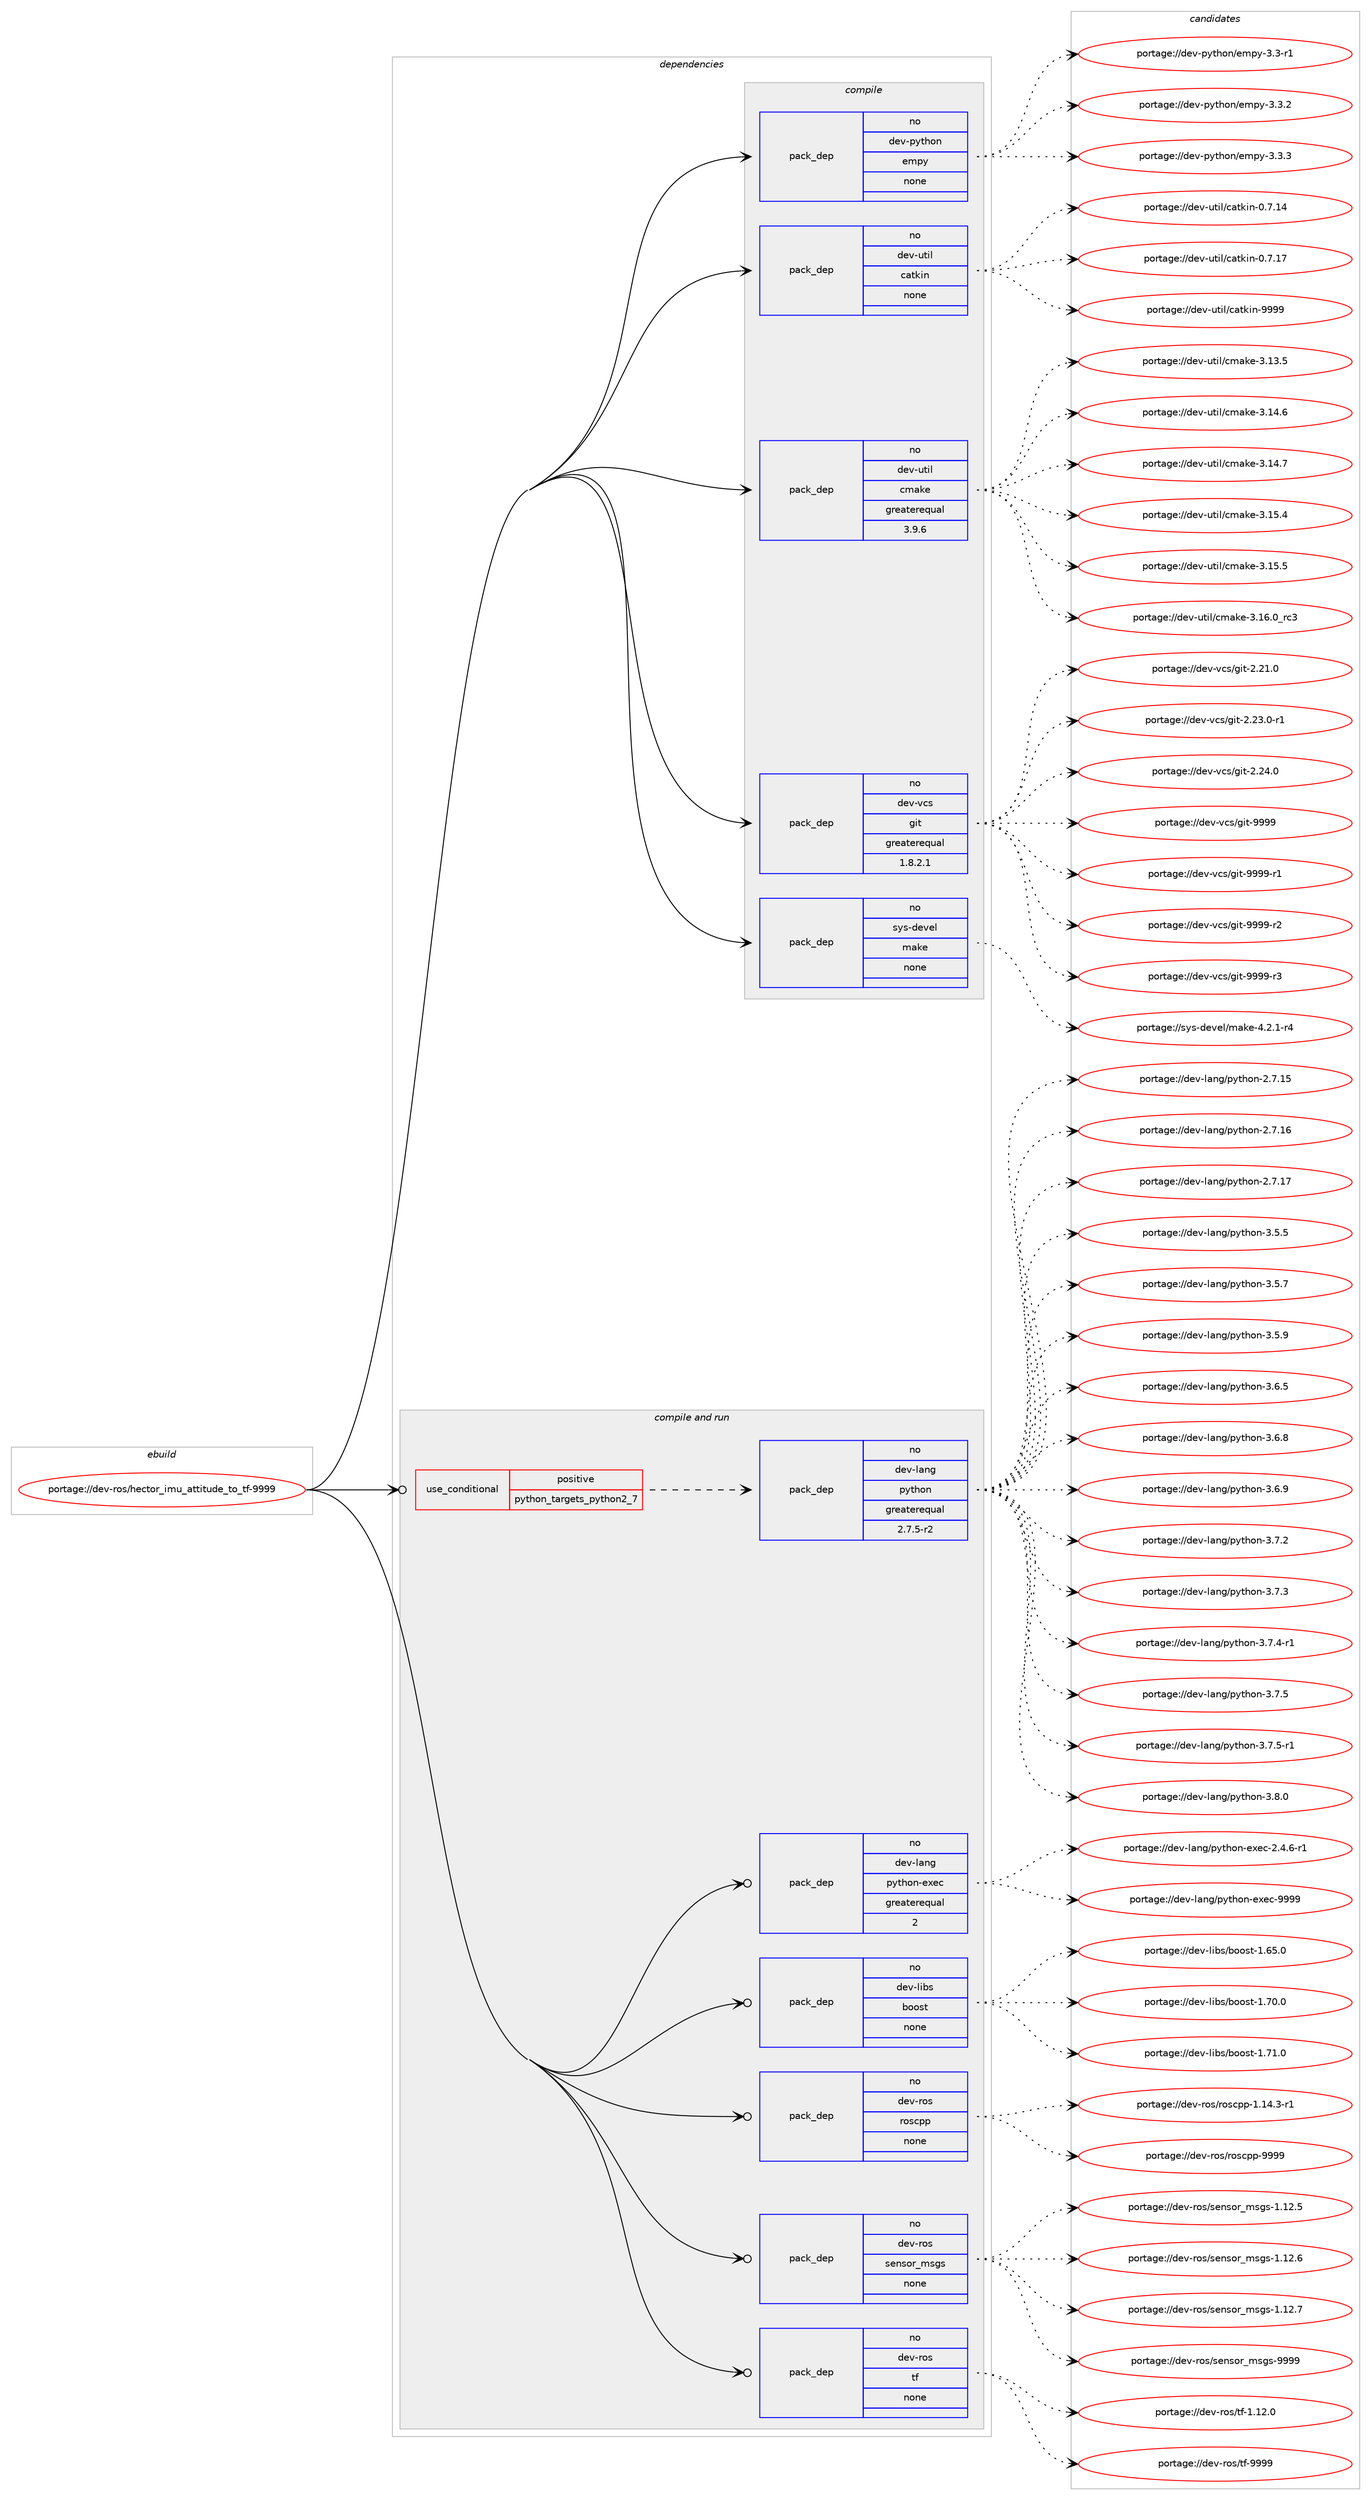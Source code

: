 digraph prolog {

# *************
# Graph options
# *************

newrank=true;
concentrate=true;
compound=true;
graph [rankdir=LR,fontname=Helvetica,fontsize=10,ranksep=1.5];#, ranksep=2.5, nodesep=0.2];
edge  [arrowhead=vee];
node  [fontname=Helvetica,fontsize=10];

# **********
# The ebuild
# **********

subgraph cluster_leftcol {
color=gray;
rank=same;
label=<<i>ebuild</i>>;
id [label="portage://dev-ros/hector_imu_attitude_to_tf-9999", color=red, width=4, href="../dev-ros/hector_imu_attitude_to_tf-9999.svg"];
}

# ****************
# The dependencies
# ****************

subgraph cluster_midcol {
color=gray;
label=<<i>dependencies</i>>;
subgraph cluster_compile {
fillcolor="#eeeeee";
style=filled;
label=<<i>compile</i>>;
subgraph pack142626 {
dependency188931 [label=<<TABLE BORDER="0" CELLBORDER="1" CELLSPACING="0" CELLPADDING="4" WIDTH="220"><TR><TD ROWSPAN="6" CELLPADDING="30">pack_dep</TD></TR><TR><TD WIDTH="110">no</TD></TR><TR><TD>dev-python</TD></TR><TR><TD>empy</TD></TR><TR><TD>none</TD></TR><TR><TD></TD></TR></TABLE>>, shape=none, color=blue];
}
id:e -> dependency188931:w [weight=20,style="solid",arrowhead="vee"];
subgraph pack142627 {
dependency188932 [label=<<TABLE BORDER="0" CELLBORDER="1" CELLSPACING="0" CELLPADDING="4" WIDTH="220"><TR><TD ROWSPAN="6" CELLPADDING="30">pack_dep</TD></TR><TR><TD WIDTH="110">no</TD></TR><TR><TD>dev-util</TD></TR><TR><TD>catkin</TD></TR><TR><TD>none</TD></TR><TR><TD></TD></TR></TABLE>>, shape=none, color=blue];
}
id:e -> dependency188932:w [weight=20,style="solid",arrowhead="vee"];
subgraph pack142628 {
dependency188933 [label=<<TABLE BORDER="0" CELLBORDER="1" CELLSPACING="0" CELLPADDING="4" WIDTH="220"><TR><TD ROWSPAN="6" CELLPADDING="30">pack_dep</TD></TR><TR><TD WIDTH="110">no</TD></TR><TR><TD>dev-util</TD></TR><TR><TD>cmake</TD></TR><TR><TD>greaterequal</TD></TR><TR><TD>3.9.6</TD></TR></TABLE>>, shape=none, color=blue];
}
id:e -> dependency188933:w [weight=20,style="solid",arrowhead="vee"];
subgraph pack142629 {
dependency188934 [label=<<TABLE BORDER="0" CELLBORDER="1" CELLSPACING="0" CELLPADDING="4" WIDTH="220"><TR><TD ROWSPAN="6" CELLPADDING="30">pack_dep</TD></TR><TR><TD WIDTH="110">no</TD></TR><TR><TD>dev-vcs</TD></TR><TR><TD>git</TD></TR><TR><TD>greaterequal</TD></TR><TR><TD>1.8.2.1</TD></TR></TABLE>>, shape=none, color=blue];
}
id:e -> dependency188934:w [weight=20,style="solid",arrowhead="vee"];
subgraph pack142630 {
dependency188935 [label=<<TABLE BORDER="0" CELLBORDER="1" CELLSPACING="0" CELLPADDING="4" WIDTH="220"><TR><TD ROWSPAN="6" CELLPADDING="30">pack_dep</TD></TR><TR><TD WIDTH="110">no</TD></TR><TR><TD>sys-devel</TD></TR><TR><TD>make</TD></TR><TR><TD>none</TD></TR><TR><TD></TD></TR></TABLE>>, shape=none, color=blue];
}
id:e -> dependency188935:w [weight=20,style="solid",arrowhead="vee"];
}
subgraph cluster_compileandrun {
fillcolor="#eeeeee";
style=filled;
label=<<i>compile and run</i>>;
subgraph cond42867 {
dependency188936 [label=<<TABLE BORDER="0" CELLBORDER="1" CELLSPACING="0" CELLPADDING="4"><TR><TD ROWSPAN="3" CELLPADDING="10">use_conditional</TD></TR><TR><TD>positive</TD></TR><TR><TD>python_targets_python2_7</TD></TR></TABLE>>, shape=none, color=red];
subgraph pack142631 {
dependency188937 [label=<<TABLE BORDER="0" CELLBORDER="1" CELLSPACING="0" CELLPADDING="4" WIDTH="220"><TR><TD ROWSPAN="6" CELLPADDING="30">pack_dep</TD></TR><TR><TD WIDTH="110">no</TD></TR><TR><TD>dev-lang</TD></TR><TR><TD>python</TD></TR><TR><TD>greaterequal</TD></TR><TR><TD>2.7.5-r2</TD></TR></TABLE>>, shape=none, color=blue];
}
dependency188936:e -> dependency188937:w [weight=20,style="dashed",arrowhead="vee"];
}
id:e -> dependency188936:w [weight=20,style="solid",arrowhead="odotvee"];
subgraph pack142632 {
dependency188938 [label=<<TABLE BORDER="0" CELLBORDER="1" CELLSPACING="0" CELLPADDING="4" WIDTH="220"><TR><TD ROWSPAN="6" CELLPADDING="30">pack_dep</TD></TR><TR><TD WIDTH="110">no</TD></TR><TR><TD>dev-lang</TD></TR><TR><TD>python-exec</TD></TR><TR><TD>greaterequal</TD></TR><TR><TD>2</TD></TR></TABLE>>, shape=none, color=blue];
}
id:e -> dependency188938:w [weight=20,style="solid",arrowhead="odotvee"];
subgraph pack142633 {
dependency188939 [label=<<TABLE BORDER="0" CELLBORDER="1" CELLSPACING="0" CELLPADDING="4" WIDTH="220"><TR><TD ROWSPAN="6" CELLPADDING="30">pack_dep</TD></TR><TR><TD WIDTH="110">no</TD></TR><TR><TD>dev-libs</TD></TR><TR><TD>boost</TD></TR><TR><TD>none</TD></TR><TR><TD></TD></TR></TABLE>>, shape=none, color=blue];
}
id:e -> dependency188939:w [weight=20,style="solid",arrowhead="odotvee"];
subgraph pack142634 {
dependency188940 [label=<<TABLE BORDER="0" CELLBORDER="1" CELLSPACING="0" CELLPADDING="4" WIDTH="220"><TR><TD ROWSPAN="6" CELLPADDING="30">pack_dep</TD></TR><TR><TD WIDTH="110">no</TD></TR><TR><TD>dev-ros</TD></TR><TR><TD>roscpp</TD></TR><TR><TD>none</TD></TR><TR><TD></TD></TR></TABLE>>, shape=none, color=blue];
}
id:e -> dependency188940:w [weight=20,style="solid",arrowhead="odotvee"];
subgraph pack142635 {
dependency188941 [label=<<TABLE BORDER="0" CELLBORDER="1" CELLSPACING="0" CELLPADDING="4" WIDTH="220"><TR><TD ROWSPAN="6" CELLPADDING="30">pack_dep</TD></TR><TR><TD WIDTH="110">no</TD></TR><TR><TD>dev-ros</TD></TR><TR><TD>sensor_msgs</TD></TR><TR><TD>none</TD></TR><TR><TD></TD></TR></TABLE>>, shape=none, color=blue];
}
id:e -> dependency188941:w [weight=20,style="solid",arrowhead="odotvee"];
subgraph pack142636 {
dependency188942 [label=<<TABLE BORDER="0" CELLBORDER="1" CELLSPACING="0" CELLPADDING="4" WIDTH="220"><TR><TD ROWSPAN="6" CELLPADDING="30">pack_dep</TD></TR><TR><TD WIDTH="110">no</TD></TR><TR><TD>dev-ros</TD></TR><TR><TD>tf</TD></TR><TR><TD>none</TD></TR><TR><TD></TD></TR></TABLE>>, shape=none, color=blue];
}
id:e -> dependency188942:w [weight=20,style="solid",arrowhead="odotvee"];
}
subgraph cluster_run {
fillcolor="#eeeeee";
style=filled;
label=<<i>run</i>>;
}
}

# **************
# The candidates
# **************

subgraph cluster_choices {
rank=same;
color=gray;
label=<<i>candidates</i>>;

subgraph choice142626 {
color=black;
nodesep=1;
choiceportage1001011184511212111610411111047101109112121455146514511449 [label="portage://dev-python/empy-3.3-r1", color=red, width=4,href="../dev-python/empy-3.3-r1.svg"];
choiceportage1001011184511212111610411111047101109112121455146514650 [label="portage://dev-python/empy-3.3.2", color=red, width=4,href="../dev-python/empy-3.3.2.svg"];
choiceportage1001011184511212111610411111047101109112121455146514651 [label="portage://dev-python/empy-3.3.3", color=red, width=4,href="../dev-python/empy-3.3.3.svg"];
dependency188931:e -> choiceportage1001011184511212111610411111047101109112121455146514511449:w [style=dotted,weight="100"];
dependency188931:e -> choiceportage1001011184511212111610411111047101109112121455146514650:w [style=dotted,weight="100"];
dependency188931:e -> choiceportage1001011184511212111610411111047101109112121455146514651:w [style=dotted,weight="100"];
}
subgraph choice142627 {
color=black;
nodesep=1;
choiceportage1001011184511711610510847999711610710511045484655464952 [label="portage://dev-util/catkin-0.7.14", color=red, width=4,href="../dev-util/catkin-0.7.14.svg"];
choiceportage1001011184511711610510847999711610710511045484655464955 [label="portage://dev-util/catkin-0.7.17", color=red, width=4,href="../dev-util/catkin-0.7.17.svg"];
choiceportage100101118451171161051084799971161071051104557575757 [label="portage://dev-util/catkin-9999", color=red, width=4,href="../dev-util/catkin-9999.svg"];
dependency188932:e -> choiceportage1001011184511711610510847999711610710511045484655464952:w [style=dotted,weight="100"];
dependency188932:e -> choiceportage1001011184511711610510847999711610710511045484655464955:w [style=dotted,weight="100"];
dependency188932:e -> choiceportage100101118451171161051084799971161071051104557575757:w [style=dotted,weight="100"];
}
subgraph choice142628 {
color=black;
nodesep=1;
choiceportage1001011184511711610510847991099710710145514649514653 [label="portage://dev-util/cmake-3.13.5", color=red, width=4,href="../dev-util/cmake-3.13.5.svg"];
choiceportage1001011184511711610510847991099710710145514649524654 [label="portage://dev-util/cmake-3.14.6", color=red, width=4,href="../dev-util/cmake-3.14.6.svg"];
choiceportage1001011184511711610510847991099710710145514649524655 [label="portage://dev-util/cmake-3.14.7", color=red, width=4,href="../dev-util/cmake-3.14.7.svg"];
choiceportage1001011184511711610510847991099710710145514649534652 [label="portage://dev-util/cmake-3.15.4", color=red, width=4,href="../dev-util/cmake-3.15.4.svg"];
choiceportage1001011184511711610510847991099710710145514649534653 [label="portage://dev-util/cmake-3.15.5", color=red, width=4,href="../dev-util/cmake-3.15.5.svg"];
choiceportage1001011184511711610510847991099710710145514649544648951149951 [label="portage://dev-util/cmake-3.16.0_rc3", color=red, width=4,href="../dev-util/cmake-3.16.0_rc3.svg"];
dependency188933:e -> choiceportage1001011184511711610510847991099710710145514649514653:w [style=dotted,weight="100"];
dependency188933:e -> choiceportage1001011184511711610510847991099710710145514649524654:w [style=dotted,weight="100"];
dependency188933:e -> choiceportage1001011184511711610510847991099710710145514649524655:w [style=dotted,weight="100"];
dependency188933:e -> choiceportage1001011184511711610510847991099710710145514649534652:w [style=dotted,weight="100"];
dependency188933:e -> choiceportage1001011184511711610510847991099710710145514649534653:w [style=dotted,weight="100"];
dependency188933:e -> choiceportage1001011184511711610510847991099710710145514649544648951149951:w [style=dotted,weight="100"];
}
subgraph choice142629 {
color=black;
nodesep=1;
choiceportage10010111845118991154710310511645504650494648 [label="portage://dev-vcs/git-2.21.0", color=red, width=4,href="../dev-vcs/git-2.21.0.svg"];
choiceportage100101118451189911547103105116455046505146484511449 [label="portage://dev-vcs/git-2.23.0-r1", color=red, width=4,href="../dev-vcs/git-2.23.0-r1.svg"];
choiceportage10010111845118991154710310511645504650524648 [label="portage://dev-vcs/git-2.24.0", color=red, width=4,href="../dev-vcs/git-2.24.0.svg"];
choiceportage1001011184511899115471031051164557575757 [label="portage://dev-vcs/git-9999", color=red, width=4,href="../dev-vcs/git-9999.svg"];
choiceportage10010111845118991154710310511645575757574511449 [label="portage://dev-vcs/git-9999-r1", color=red, width=4,href="../dev-vcs/git-9999-r1.svg"];
choiceportage10010111845118991154710310511645575757574511450 [label="portage://dev-vcs/git-9999-r2", color=red, width=4,href="../dev-vcs/git-9999-r2.svg"];
choiceportage10010111845118991154710310511645575757574511451 [label="portage://dev-vcs/git-9999-r3", color=red, width=4,href="../dev-vcs/git-9999-r3.svg"];
dependency188934:e -> choiceportage10010111845118991154710310511645504650494648:w [style=dotted,weight="100"];
dependency188934:e -> choiceportage100101118451189911547103105116455046505146484511449:w [style=dotted,weight="100"];
dependency188934:e -> choiceportage10010111845118991154710310511645504650524648:w [style=dotted,weight="100"];
dependency188934:e -> choiceportage1001011184511899115471031051164557575757:w [style=dotted,weight="100"];
dependency188934:e -> choiceportage10010111845118991154710310511645575757574511449:w [style=dotted,weight="100"];
dependency188934:e -> choiceportage10010111845118991154710310511645575757574511450:w [style=dotted,weight="100"];
dependency188934:e -> choiceportage10010111845118991154710310511645575757574511451:w [style=dotted,weight="100"];
}
subgraph choice142630 {
color=black;
nodesep=1;
choiceportage1151211154510010111810110847109971071014552465046494511452 [label="portage://sys-devel/make-4.2.1-r4", color=red, width=4,href="../sys-devel/make-4.2.1-r4.svg"];
dependency188935:e -> choiceportage1151211154510010111810110847109971071014552465046494511452:w [style=dotted,weight="100"];
}
subgraph choice142631 {
color=black;
nodesep=1;
choiceportage10010111845108971101034711212111610411111045504655464953 [label="portage://dev-lang/python-2.7.15", color=red, width=4,href="../dev-lang/python-2.7.15.svg"];
choiceportage10010111845108971101034711212111610411111045504655464954 [label="portage://dev-lang/python-2.7.16", color=red, width=4,href="../dev-lang/python-2.7.16.svg"];
choiceportage10010111845108971101034711212111610411111045504655464955 [label="portage://dev-lang/python-2.7.17", color=red, width=4,href="../dev-lang/python-2.7.17.svg"];
choiceportage100101118451089711010347112121116104111110455146534653 [label="portage://dev-lang/python-3.5.5", color=red, width=4,href="../dev-lang/python-3.5.5.svg"];
choiceportage100101118451089711010347112121116104111110455146534655 [label="portage://dev-lang/python-3.5.7", color=red, width=4,href="../dev-lang/python-3.5.7.svg"];
choiceportage100101118451089711010347112121116104111110455146534657 [label="portage://dev-lang/python-3.5.9", color=red, width=4,href="../dev-lang/python-3.5.9.svg"];
choiceportage100101118451089711010347112121116104111110455146544653 [label="portage://dev-lang/python-3.6.5", color=red, width=4,href="../dev-lang/python-3.6.5.svg"];
choiceportage100101118451089711010347112121116104111110455146544656 [label="portage://dev-lang/python-3.6.8", color=red, width=4,href="../dev-lang/python-3.6.8.svg"];
choiceportage100101118451089711010347112121116104111110455146544657 [label="portage://dev-lang/python-3.6.9", color=red, width=4,href="../dev-lang/python-3.6.9.svg"];
choiceportage100101118451089711010347112121116104111110455146554650 [label="portage://dev-lang/python-3.7.2", color=red, width=4,href="../dev-lang/python-3.7.2.svg"];
choiceportage100101118451089711010347112121116104111110455146554651 [label="portage://dev-lang/python-3.7.3", color=red, width=4,href="../dev-lang/python-3.7.3.svg"];
choiceportage1001011184510897110103471121211161041111104551465546524511449 [label="portage://dev-lang/python-3.7.4-r1", color=red, width=4,href="../dev-lang/python-3.7.4-r1.svg"];
choiceportage100101118451089711010347112121116104111110455146554653 [label="portage://dev-lang/python-3.7.5", color=red, width=4,href="../dev-lang/python-3.7.5.svg"];
choiceportage1001011184510897110103471121211161041111104551465546534511449 [label="portage://dev-lang/python-3.7.5-r1", color=red, width=4,href="../dev-lang/python-3.7.5-r1.svg"];
choiceportage100101118451089711010347112121116104111110455146564648 [label="portage://dev-lang/python-3.8.0", color=red, width=4,href="../dev-lang/python-3.8.0.svg"];
dependency188937:e -> choiceportage10010111845108971101034711212111610411111045504655464953:w [style=dotted,weight="100"];
dependency188937:e -> choiceportage10010111845108971101034711212111610411111045504655464954:w [style=dotted,weight="100"];
dependency188937:e -> choiceportage10010111845108971101034711212111610411111045504655464955:w [style=dotted,weight="100"];
dependency188937:e -> choiceportage100101118451089711010347112121116104111110455146534653:w [style=dotted,weight="100"];
dependency188937:e -> choiceportage100101118451089711010347112121116104111110455146534655:w [style=dotted,weight="100"];
dependency188937:e -> choiceportage100101118451089711010347112121116104111110455146534657:w [style=dotted,weight="100"];
dependency188937:e -> choiceportage100101118451089711010347112121116104111110455146544653:w [style=dotted,weight="100"];
dependency188937:e -> choiceportage100101118451089711010347112121116104111110455146544656:w [style=dotted,weight="100"];
dependency188937:e -> choiceportage100101118451089711010347112121116104111110455146544657:w [style=dotted,weight="100"];
dependency188937:e -> choiceportage100101118451089711010347112121116104111110455146554650:w [style=dotted,weight="100"];
dependency188937:e -> choiceportage100101118451089711010347112121116104111110455146554651:w [style=dotted,weight="100"];
dependency188937:e -> choiceportage1001011184510897110103471121211161041111104551465546524511449:w [style=dotted,weight="100"];
dependency188937:e -> choiceportage100101118451089711010347112121116104111110455146554653:w [style=dotted,weight="100"];
dependency188937:e -> choiceportage1001011184510897110103471121211161041111104551465546534511449:w [style=dotted,weight="100"];
dependency188937:e -> choiceportage100101118451089711010347112121116104111110455146564648:w [style=dotted,weight="100"];
}
subgraph choice142632 {
color=black;
nodesep=1;
choiceportage10010111845108971101034711212111610411111045101120101994550465246544511449 [label="portage://dev-lang/python-exec-2.4.6-r1", color=red, width=4,href="../dev-lang/python-exec-2.4.6-r1.svg"];
choiceportage10010111845108971101034711212111610411111045101120101994557575757 [label="portage://dev-lang/python-exec-9999", color=red, width=4,href="../dev-lang/python-exec-9999.svg"];
dependency188938:e -> choiceportage10010111845108971101034711212111610411111045101120101994550465246544511449:w [style=dotted,weight="100"];
dependency188938:e -> choiceportage10010111845108971101034711212111610411111045101120101994557575757:w [style=dotted,weight="100"];
}
subgraph choice142633 {
color=black;
nodesep=1;
choiceportage1001011184510810598115479811111111511645494654534648 [label="portage://dev-libs/boost-1.65.0", color=red, width=4,href="../dev-libs/boost-1.65.0.svg"];
choiceportage1001011184510810598115479811111111511645494655484648 [label="portage://dev-libs/boost-1.70.0", color=red, width=4,href="../dev-libs/boost-1.70.0.svg"];
choiceportage1001011184510810598115479811111111511645494655494648 [label="portage://dev-libs/boost-1.71.0", color=red, width=4,href="../dev-libs/boost-1.71.0.svg"];
dependency188939:e -> choiceportage1001011184510810598115479811111111511645494654534648:w [style=dotted,weight="100"];
dependency188939:e -> choiceportage1001011184510810598115479811111111511645494655484648:w [style=dotted,weight="100"];
dependency188939:e -> choiceportage1001011184510810598115479811111111511645494655494648:w [style=dotted,weight="100"];
}
subgraph choice142634 {
color=black;
nodesep=1;
choiceportage100101118451141111154711411111599112112454946495246514511449 [label="portage://dev-ros/roscpp-1.14.3-r1", color=red, width=4,href="../dev-ros/roscpp-1.14.3-r1.svg"];
choiceportage1001011184511411111547114111115991121124557575757 [label="portage://dev-ros/roscpp-9999", color=red, width=4,href="../dev-ros/roscpp-9999.svg"];
dependency188940:e -> choiceportage100101118451141111154711411111599112112454946495246514511449:w [style=dotted,weight="100"];
dependency188940:e -> choiceportage1001011184511411111547114111115991121124557575757:w [style=dotted,weight="100"];
}
subgraph choice142635 {
color=black;
nodesep=1;
choiceportage10010111845114111115471151011101151111149510911510311545494649504653 [label="portage://dev-ros/sensor_msgs-1.12.5", color=red, width=4,href="../dev-ros/sensor_msgs-1.12.5.svg"];
choiceportage10010111845114111115471151011101151111149510911510311545494649504654 [label="portage://dev-ros/sensor_msgs-1.12.6", color=red, width=4,href="../dev-ros/sensor_msgs-1.12.6.svg"];
choiceportage10010111845114111115471151011101151111149510911510311545494649504655 [label="portage://dev-ros/sensor_msgs-1.12.7", color=red, width=4,href="../dev-ros/sensor_msgs-1.12.7.svg"];
choiceportage1001011184511411111547115101110115111114951091151031154557575757 [label="portage://dev-ros/sensor_msgs-9999", color=red, width=4,href="../dev-ros/sensor_msgs-9999.svg"];
dependency188941:e -> choiceportage10010111845114111115471151011101151111149510911510311545494649504653:w [style=dotted,weight="100"];
dependency188941:e -> choiceportage10010111845114111115471151011101151111149510911510311545494649504654:w [style=dotted,weight="100"];
dependency188941:e -> choiceportage10010111845114111115471151011101151111149510911510311545494649504655:w [style=dotted,weight="100"];
dependency188941:e -> choiceportage1001011184511411111547115101110115111114951091151031154557575757:w [style=dotted,weight="100"];
}
subgraph choice142636 {
color=black;
nodesep=1;
choiceportage100101118451141111154711610245494649504648 [label="portage://dev-ros/tf-1.12.0", color=red, width=4,href="../dev-ros/tf-1.12.0.svg"];
choiceportage10010111845114111115471161024557575757 [label="portage://dev-ros/tf-9999", color=red, width=4,href="../dev-ros/tf-9999.svg"];
dependency188942:e -> choiceportage100101118451141111154711610245494649504648:w [style=dotted,weight="100"];
dependency188942:e -> choiceportage10010111845114111115471161024557575757:w [style=dotted,weight="100"];
}
}

}
